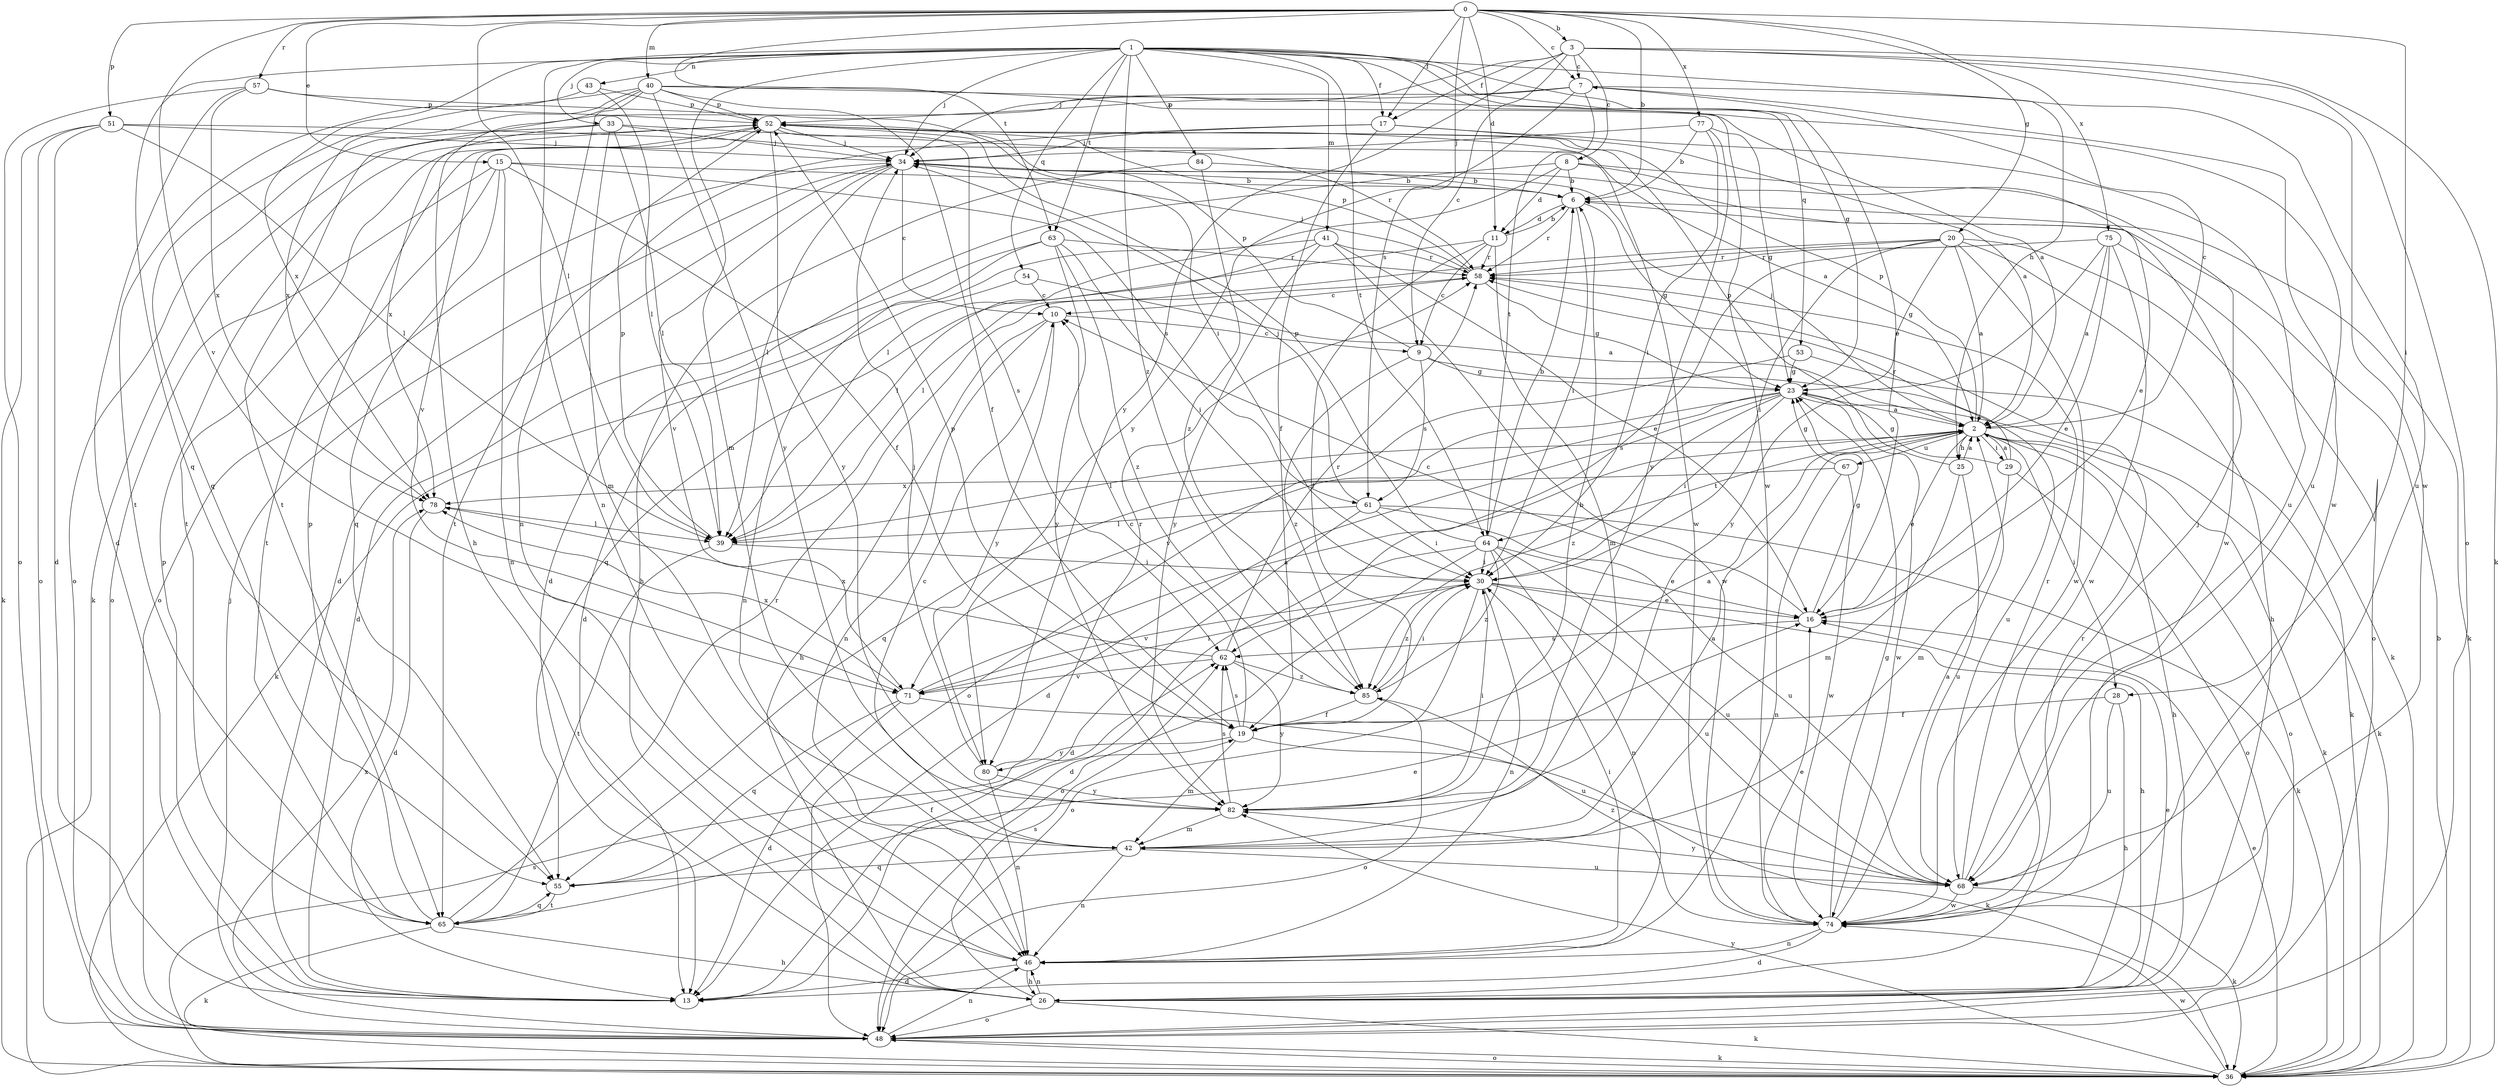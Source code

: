 strict digraph  {
0;
1;
2;
3;
6;
7;
8;
9;
10;
11;
13;
15;
16;
17;
19;
20;
23;
25;
26;
28;
29;
30;
33;
34;
36;
39;
40;
41;
42;
43;
46;
48;
51;
52;
53;
54;
55;
57;
58;
61;
62;
63;
64;
65;
67;
68;
71;
74;
75;
77;
78;
80;
82;
84;
85;
0 -> 3  [label=b];
0 -> 6  [label=b];
0 -> 7  [label=c];
0 -> 11  [label=d];
0 -> 15  [label=e];
0 -> 17  [label=f];
0 -> 20  [label=g];
0 -> 28  [label=i];
0 -> 39  [label=l];
0 -> 40  [label=m];
0 -> 51  [label=p];
0 -> 57  [label=r];
0 -> 61  [label=s];
0 -> 63  [label=t];
0 -> 71  [label=v];
0 -> 75  [label=x];
0 -> 77  [label=x];
1 -> 16  [label=e];
1 -> 17  [label=f];
1 -> 23  [label=g];
1 -> 25  [label=h];
1 -> 33  [label=j];
1 -> 34  [label=j];
1 -> 41  [label=m];
1 -> 42  [label=m];
1 -> 43  [label=n];
1 -> 46  [label=n];
1 -> 53  [label=q];
1 -> 54  [label=q];
1 -> 55  [label=q];
1 -> 63  [label=t];
1 -> 64  [label=t];
1 -> 74  [label=w];
1 -> 78  [label=x];
1 -> 84  [label=z];
1 -> 85  [label=z];
2 -> 7  [label=c];
2 -> 16  [label=e];
2 -> 25  [label=h];
2 -> 26  [label=h];
2 -> 28  [label=i];
2 -> 29  [label=i];
2 -> 34  [label=j];
2 -> 36  [label=k];
2 -> 39  [label=l];
2 -> 48  [label=o];
2 -> 52  [label=p];
2 -> 64  [label=t];
2 -> 67  [label=u];
3 -> 7  [label=c];
3 -> 8  [label=c];
3 -> 9  [label=c];
3 -> 17  [label=f];
3 -> 34  [label=j];
3 -> 36  [label=k];
3 -> 48  [label=o];
3 -> 74  [label=w];
3 -> 80  [label=y];
6 -> 11  [label=d];
6 -> 23  [label=g];
6 -> 30  [label=i];
6 -> 36  [label=k];
6 -> 58  [label=r];
7 -> 52  [label=p];
7 -> 64  [label=t];
7 -> 65  [label=t];
7 -> 68  [label=u];
7 -> 74  [label=w];
7 -> 80  [label=y];
8 -> 6  [label=b];
8 -> 11  [label=d];
8 -> 13  [label=d];
8 -> 16  [label=e];
8 -> 39  [label=l];
8 -> 74  [label=w];
9 -> 23  [label=g];
9 -> 52  [label=p];
9 -> 61  [label=s];
9 -> 68  [label=u];
9 -> 85  [label=z];
10 -> 9  [label=c];
10 -> 26  [label=h];
10 -> 46  [label=n];
10 -> 80  [label=y];
11 -> 6  [label=b];
11 -> 9  [label=c];
11 -> 19  [label=f];
11 -> 42  [label=m];
11 -> 55  [label=q];
11 -> 58  [label=r];
13 -> 52  [label=p];
15 -> 6  [label=b];
15 -> 19  [label=f];
15 -> 46  [label=n];
15 -> 48  [label=o];
15 -> 55  [label=q];
15 -> 61  [label=s];
15 -> 65  [label=t];
16 -> 10  [label=c];
16 -> 23  [label=g];
16 -> 62  [label=s];
17 -> 2  [label=a];
17 -> 19  [label=f];
17 -> 34  [label=j];
17 -> 65  [label=t];
17 -> 68  [label=u];
19 -> 2  [label=a];
19 -> 10  [label=c];
19 -> 36  [label=k];
19 -> 42  [label=m];
19 -> 52  [label=p];
19 -> 62  [label=s];
19 -> 80  [label=y];
20 -> 2  [label=a];
20 -> 23  [label=g];
20 -> 26  [label=h];
20 -> 30  [label=i];
20 -> 36  [label=k];
20 -> 39  [label=l];
20 -> 58  [label=r];
20 -> 62  [label=s];
20 -> 74  [label=w];
23 -> 2  [label=a];
23 -> 13  [label=d];
23 -> 30  [label=i];
23 -> 36  [label=k];
23 -> 55  [label=q];
23 -> 71  [label=v];
23 -> 74  [label=w];
23 -> 85  [label=z];
25 -> 2  [label=a];
25 -> 42  [label=m];
25 -> 52  [label=p];
25 -> 68  [label=u];
26 -> 16  [label=e];
26 -> 36  [label=k];
26 -> 46  [label=n];
26 -> 48  [label=o];
26 -> 58  [label=r];
26 -> 62  [label=s];
28 -> 19  [label=f];
28 -> 26  [label=h];
28 -> 68  [label=u];
29 -> 2  [label=a];
29 -> 23  [label=g];
29 -> 42  [label=m];
29 -> 48  [label=o];
29 -> 58  [label=r];
30 -> 16  [label=e];
30 -> 26  [label=h];
30 -> 46  [label=n];
30 -> 48  [label=o];
30 -> 68  [label=u];
30 -> 71  [label=v];
30 -> 85  [label=z];
33 -> 34  [label=j];
33 -> 39  [label=l];
33 -> 42  [label=m];
33 -> 48  [label=o];
33 -> 58  [label=r];
33 -> 78  [label=x];
34 -> 6  [label=b];
34 -> 10  [label=c];
34 -> 13  [label=d];
34 -> 39  [label=l];
34 -> 48  [label=o];
34 -> 71  [label=v];
36 -> 6  [label=b];
36 -> 16  [label=e];
36 -> 48  [label=o];
36 -> 62  [label=s];
36 -> 74  [label=w];
36 -> 82  [label=y];
39 -> 30  [label=i];
39 -> 52  [label=p];
39 -> 65  [label=t];
40 -> 2  [label=a];
40 -> 19  [label=f];
40 -> 26  [label=h];
40 -> 46  [label=n];
40 -> 52  [label=p];
40 -> 55  [label=q];
40 -> 68  [label=u];
40 -> 78  [label=x];
40 -> 82  [label=y];
41 -> 13  [label=d];
41 -> 16  [label=e];
41 -> 39  [label=l];
41 -> 58  [label=r];
41 -> 74  [label=w];
41 -> 82  [label=y];
42 -> 2  [label=a];
42 -> 10  [label=c];
42 -> 46  [label=n];
42 -> 55  [label=q];
42 -> 68  [label=u];
43 -> 39  [label=l];
43 -> 52  [label=p];
43 -> 65  [label=t];
46 -> 13  [label=d];
46 -> 26  [label=h];
46 -> 30  [label=i];
48 -> 34  [label=j];
48 -> 36  [label=k];
48 -> 46  [label=n];
48 -> 78  [label=x];
51 -> 2  [label=a];
51 -> 13  [label=d];
51 -> 34  [label=j];
51 -> 36  [label=k];
51 -> 39  [label=l];
51 -> 48  [label=o];
52 -> 34  [label=j];
52 -> 36  [label=k];
52 -> 62  [label=s];
52 -> 65  [label=t];
52 -> 71  [label=v];
52 -> 74  [label=w];
52 -> 82  [label=y];
53 -> 23  [label=g];
53 -> 36  [label=k];
53 -> 48  [label=o];
54 -> 2  [label=a];
54 -> 10  [label=c];
54 -> 36  [label=k];
55 -> 19  [label=f];
55 -> 65  [label=t];
57 -> 13  [label=d];
57 -> 30  [label=i];
57 -> 48  [label=o];
57 -> 52  [label=p];
57 -> 78  [label=x];
58 -> 10  [label=c];
58 -> 23  [label=g];
58 -> 34  [label=j];
58 -> 52  [label=p];
61 -> 13  [label=d];
61 -> 30  [label=i];
61 -> 34  [label=j];
61 -> 36  [label=k];
61 -> 39  [label=l];
61 -> 68  [label=u];
62 -> 58  [label=r];
62 -> 71  [label=v];
62 -> 78  [label=x];
62 -> 82  [label=y];
62 -> 85  [label=z];
63 -> 13  [label=d];
63 -> 30  [label=i];
63 -> 46  [label=n];
63 -> 58  [label=r];
63 -> 82  [label=y];
63 -> 85  [label=z];
64 -> 6  [label=b];
64 -> 13  [label=d];
64 -> 16  [label=e];
64 -> 30  [label=i];
64 -> 46  [label=n];
64 -> 48  [label=o];
64 -> 52  [label=p];
64 -> 68  [label=u];
64 -> 85  [label=z];
65 -> 16  [label=e];
65 -> 26  [label=h];
65 -> 36  [label=k];
65 -> 52  [label=p];
65 -> 55  [label=q];
65 -> 58  [label=r];
67 -> 23  [label=g];
67 -> 46  [label=n];
67 -> 74  [label=w];
67 -> 78  [label=x];
68 -> 34  [label=j];
68 -> 36  [label=k];
68 -> 58  [label=r];
68 -> 74  [label=w];
68 -> 82  [label=y];
71 -> 2  [label=a];
71 -> 13  [label=d];
71 -> 30  [label=i];
71 -> 55  [label=q];
71 -> 68  [label=u];
71 -> 78  [label=x];
74 -> 2  [label=a];
74 -> 13  [label=d];
74 -> 16  [label=e];
74 -> 23  [label=g];
74 -> 46  [label=n];
74 -> 85  [label=z];
75 -> 2  [label=a];
75 -> 16  [label=e];
75 -> 48  [label=o];
75 -> 58  [label=r];
75 -> 74  [label=w];
75 -> 82  [label=y];
77 -> 6  [label=b];
77 -> 23  [label=g];
77 -> 30  [label=i];
77 -> 34  [label=j];
77 -> 82  [label=y];
78 -> 13  [label=d];
78 -> 39  [label=l];
80 -> 34  [label=j];
80 -> 46  [label=n];
80 -> 58  [label=r];
80 -> 82  [label=y];
82 -> 6  [label=b];
82 -> 30  [label=i];
82 -> 42  [label=m];
82 -> 62  [label=s];
84 -> 6  [label=b];
84 -> 26  [label=h];
84 -> 85  [label=z];
85 -> 19  [label=f];
85 -> 30  [label=i];
85 -> 48  [label=o];
}
